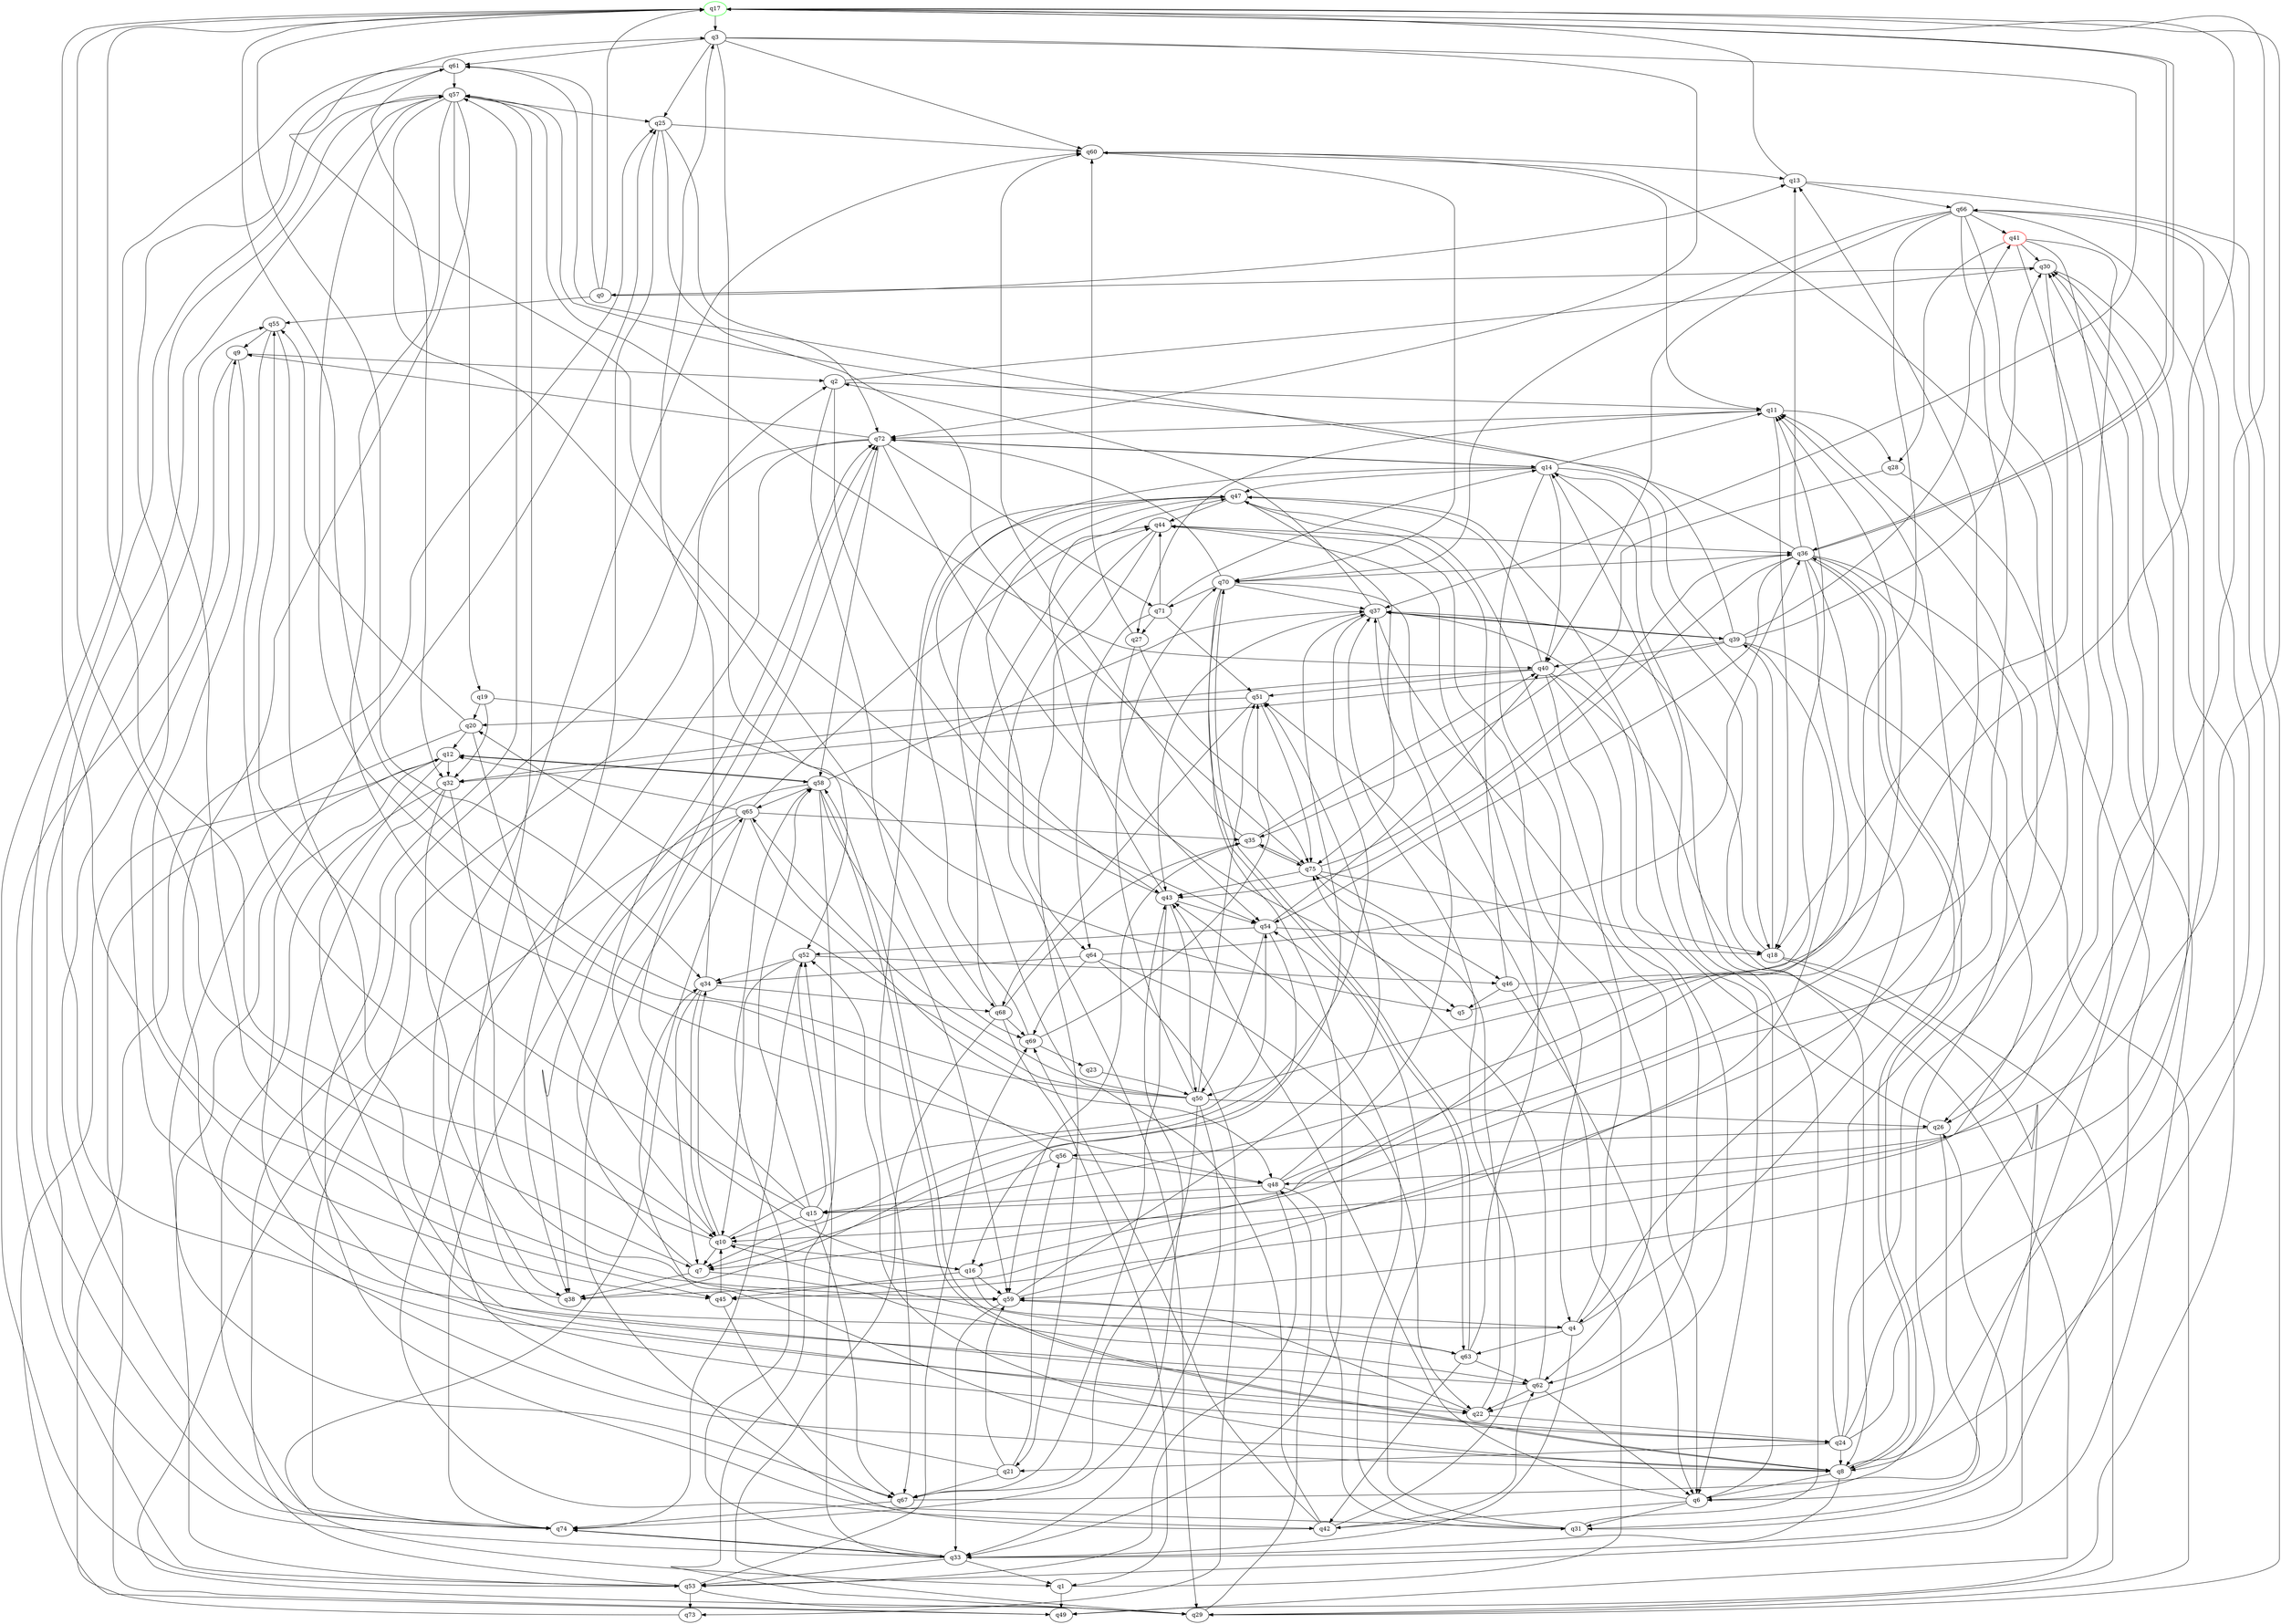 digraph A{
q17 [initial=1,color=green];
q41 [final=1,color=red];
q0 -> q13;
q0 -> q17;
q0 -> q55;
q0 -> q61;
q1 -> q49;
q1 -> q51;
q2 -> q11;
q2 -> q30;
q2 -> q54;
q2 -> q69;
q3 -> q25;
q3 -> q37;
q3 -> q52;
q3 -> q60;
q3 -> q61;
q3 -> q72;
q4 -> q11;
q4 -> q33;
q4 -> q44;
q4 -> q57;
q4 -> q63;
q5 -> q11;
q6 -> q14;
q6 -> q31;
q6 -> q42;
q6 -> q43;
q7 -> q38;
q7 -> q62;
q7 -> q72;
q8 -> q6;
q8 -> q30;
q8 -> q33;
q8 -> q34;
q8 -> q36;
q8 -> q52;
q8 -> q58;
q9 -> q2;
q9 -> q45;
q9 -> q53;
q10 -> q7;
q10 -> q16;
q10 -> q17;
q10 -> q34;
q10 -> q54;
q11 -> q18;
q11 -> q27;
q11 -> q28;
q11 -> q72;
q12 -> q24;
q12 -> q32;
q12 -> q49;
q12 -> q58;
q12 -> q67;
q13 -> q17;
q13 -> q29;
q13 -> q66;
q14 -> q8;
q14 -> q11;
q14 -> q16;
q14 -> q18;
q14 -> q40;
q14 -> q43;
q14 -> q47;
q14 -> q72;
q15 -> q10;
q15 -> q52;
q15 -> q55;
q15 -> q58;
q15 -> q67;
q15 -> q72;
q16 -> q45;
q16 -> q59;
q16 -> q63;
q16 -> q72;
q17 -> q3;
q17 -> q7;
q17 -> q26;
q17 -> q34;
q17 -> q36;
q17 -> q45;
q17 -> q48;
q18 -> q29;
q18 -> q33;
q18 -> q37;
q18 -> q39;
q19 -> q5;
q19 -> q20;
q19 -> q32;
q20 -> q10;
q20 -> q12;
q20 -> q49;
q20 -> q55;
q21 -> q56;
q21 -> q59;
q21 -> q60;
q21 -> q67;
q22 -> q24;
q22 -> q59;
q22 -> q75;
q23 -> q50;
q24 -> q8;
q24 -> q11;
q24 -> q21;
q24 -> q30;
q24 -> q60;
q24 -> q66;
q25 -> q38;
q25 -> q60;
q25 -> q72;
q25 -> q75;
q26 -> q6;
q26 -> q37;
q26 -> q56;
q27 -> q54;
q27 -> q60;
q27 -> q75;
q28 -> q31;
q28 -> q35;
q29 -> q48;
q30 -> q0;
q30 -> q18;
q30 -> q49;
q31 -> q14;
q31 -> q26;
q31 -> q43;
q31 -> q54;
q31 -> q57;
q32 -> q24;
q32 -> q38;
q32 -> q59;
q32 -> q74;
q33 -> q1;
q33 -> q52;
q33 -> q53;
q33 -> q55;
q33 -> q58;
q33 -> q74;
q34 -> q3;
q34 -> q7;
q34 -> q10;
q34 -> q68;
q35 -> q40;
q35 -> q59;
q35 -> q60;
q35 -> q75;
q36 -> q4;
q36 -> q6;
q36 -> q8;
q36 -> q13;
q36 -> q15;
q36 -> q17;
q36 -> q29;
q36 -> q43;
q36 -> q54;
q36 -> q57;
q36 -> q70;
q37 -> q2;
q37 -> q6;
q37 -> q7;
q37 -> q39;
q37 -> q43;
q38 -> q37;
q38 -> q61;
q39 -> q30;
q39 -> q32;
q39 -> q37;
q39 -> q38;
q39 -> q40;
q39 -> q41;
q39 -> q45;
q39 -> q61;
q40 -> q22;
q40 -> q32;
q40 -> q47;
q40 -> q49;
q40 -> q51;
q40 -> q62;
q41 -> q10;
q41 -> q26;
q41 -> q28;
q41 -> q30;
q41 -> q53;
q42 -> q37;
q42 -> q47;
q42 -> q62;
q42 -> q65;
q42 -> q69;
q43 -> q3;
q43 -> q47;
q43 -> q50;
q43 -> q54;
q43 -> q67;
q44 -> q21;
q44 -> q29;
q44 -> q36;
q45 -> q10;
q45 -> q67;
q46 -> q5;
q46 -> q6;
q46 -> q17;
q46 -> q47;
q47 -> q6;
q47 -> q44;
q47 -> q62;
q47 -> q64;
q47 -> q67;
q47 -> q75;
q48 -> q11;
q48 -> q15;
q48 -> q31;
q48 -> q37;
q48 -> q53;
q50 -> q17;
q50 -> q20;
q50 -> q26;
q50 -> q33;
q50 -> q51;
q50 -> q65;
q50 -> q67;
q50 -> q70;
q51 -> q20;
q51 -> q68;
q51 -> q75;
q52 -> q10;
q52 -> q34;
q52 -> q46;
q52 -> q74;
q53 -> q2;
q53 -> q25;
q53 -> q29;
q53 -> q69;
q53 -> q73;
q54 -> q16;
q54 -> q18;
q54 -> q40;
q54 -> q50;
q54 -> q52;
q55 -> q9;
q55 -> q10;
q55 -> q22;
q56 -> q7;
q56 -> q48;
q56 -> q57;
q57 -> q8;
q57 -> q19;
q57 -> q22;
q57 -> q25;
q57 -> q40;
q57 -> q48;
q57 -> q59;
q57 -> q68;
q58 -> q8;
q58 -> q12;
q58 -> q29;
q58 -> q37;
q58 -> q59;
q58 -> q65;
q58 -> q74;
q59 -> q4;
q59 -> q13;
q59 -> q33;
q59 -> q51;
q60 -> q11;
q60 -> q13;
q60 -> q70;
q61 -> q32;
q61 -> q53;
q61 -> q57;
q62 -> q6;
q62 -> q12;
q62 -> q22;
q62 -> q75;
q63 -> q10;
q63 -> q42;
q63 -> q44;
q63 -> q62;
q63 -> q70;
q64 -> q22;
q64 -> q34;
q64 -> q36;
q64 -> q69;
q64 -> q73;
q65 -> q1;
q65 -> q12;
q65 -> q29;
q65 -> q35;
q65 -> q38;
q65 -> q44;
q65 -> q48;
q66 -> q7;
q66 -> q8;
q66 -> q15;
q66 -> q40;
q66 -> q41;
q66 -> q50;
q66 -> q59;
q66 -> q70;
q67 -> q30;
q67 -> q74;
q68 -> q1;
q68 -> q29;
q68 -> q35;
q68 -> q44;
q68 -> q69;
q69 -> q23;
q69 -> q47;
q69 -> q51;
q70 -> q4;
q70 -> q33;
q70 -> q37;
q70 -> q63;
q70 -> q71;
q70 -> q72;
q71 -> q14;
q71 -> q27;
q71 -> q44;
q71 -> q51;
q71 -> q64;
q72 -> q5;
q72 -> q9;
q72 -> q14;
q72 -> q42;
q72 -> q58;
q72 -> q71;
q72 -> q74;
q73 -> q25;
q74 -> q9;
q74 -> q33;
q74 -> q43;
q74 -> q57;
q75 -> q18;
q75 -> q35;
q75 -> q36;
q75 -> q43;
q75 -> q46;
}
